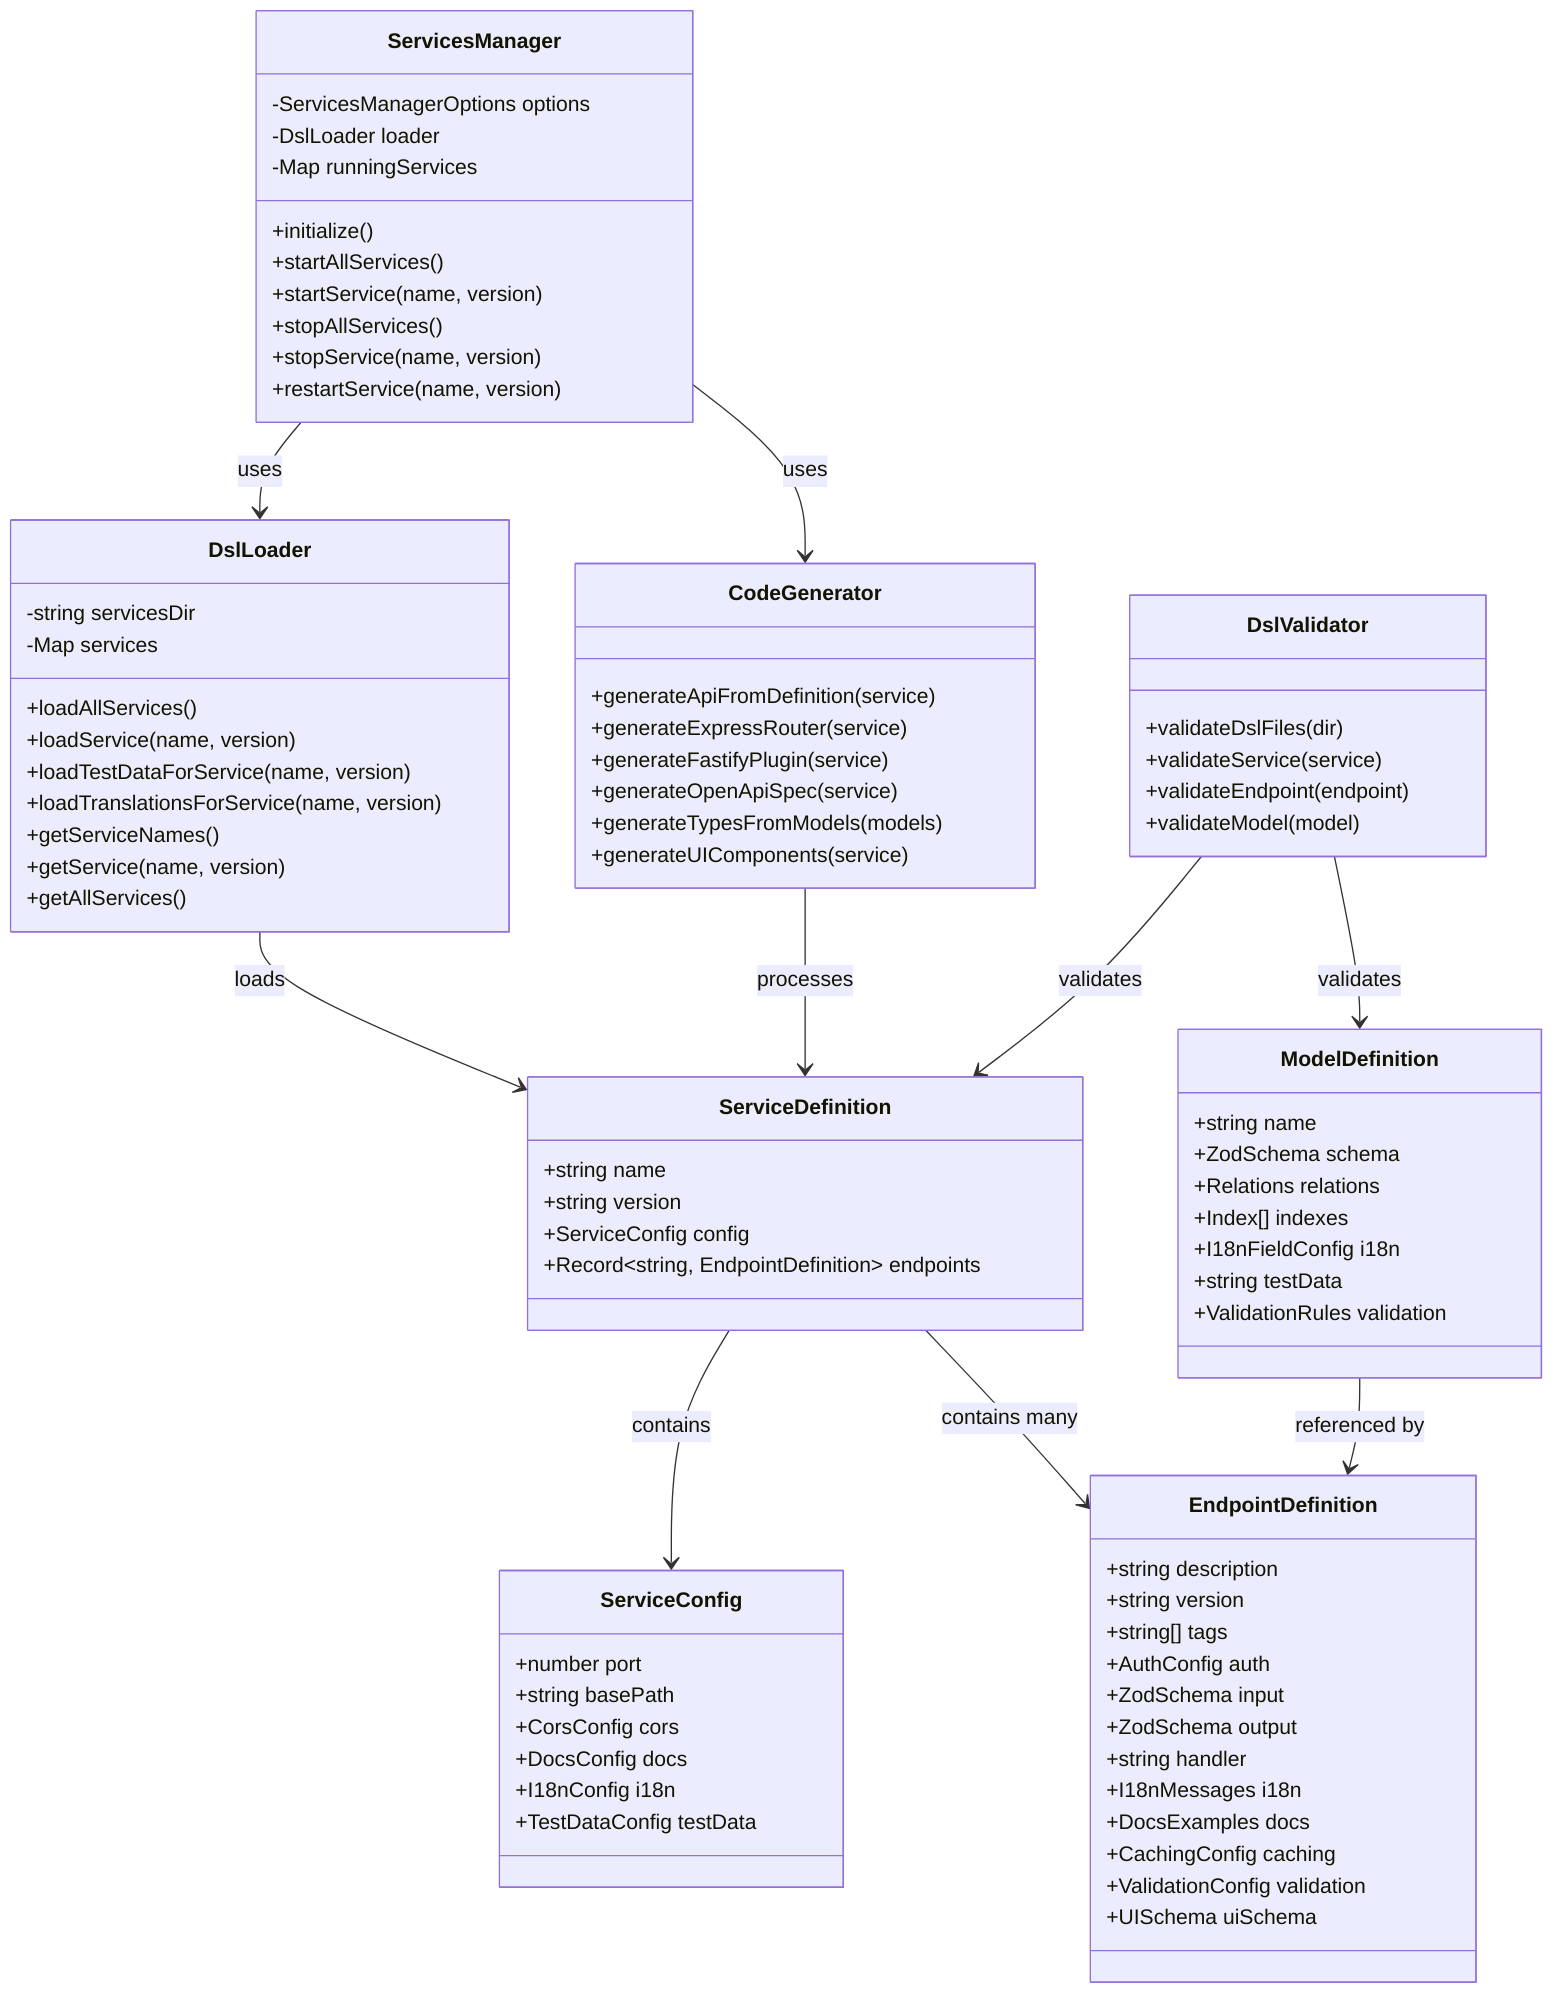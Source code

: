 classDiagram
    class ServiceDefinition {
        +string name
        +string version
        +ServiceConfig config
        +Record~string, EndpointDefinition~ endpoints
    }
    
    class ServiceConfig {
        +number port
        +string basePath
        +CorsConfig cors
        +DocsConfig docs
        +I18nConfig i18n
        +TestDataConfig testData
    }
    
    class EndpointDefinition {
        +string description
        +string version
        +string[] tags
        +AuthConfig auth
        +ZodSchema input
        +ZodSchema output
        +string handler
        +I18nMessages i18n
        +DocsExamples docs
        +CachingConfig caching
        +ValidationConfig validation
        +UISchema uiSchema
    }
    
    class ModelDefinition {
        +string name
        +ZodSchema schema
        +Relations relations
        +Index[] indexes
        +I18nFieldConfig i18n
        +string testData
        +ValidationRules validation
    }
    
    class DslLoader {
        -string servicesDir
        -Map services
        +loadAllServices()
        +loadService(name, version)
        +loadTestDataForService(name, version)
        +loadTranslationsForService(name, version)
        +getServiceNames()
        +getService(name, version)
        +getAllServices()
    }
    
    class ServicesManager {
        -ServicesManagerOptions options
        -DslLoader loader
        -Map runningServices
        +initialize()
        +startAllServices()
        +startService(name, version)
        +stopAllServices()
        +stopService(name, version)
        +restartService(name, version)
    }
    
    class CodeGenerator {
        +generateApiFromDefinition(service)
        +generateExpressRouter(service)
        +generateFastifyPlugin(service)
        +generateOpenApiSpec(service)
        +generateTypesFromModels(models)
        +generateUIComponents(service)
    }
    
    class DslValidator {
        +validateDslFiles(dir)
        +validateService(service)
        +validateEndpoint(endpoint)
        +validateModel(model)
    }
    
    ServiceDefinition --> ServiceConfig : contains
    ServiceDefinition --> EndpointDefinition : contains many
    DslLoader --> ServiceDefinition : loads
    ServicesManager --> DslLoader : uses
    ServicesManager --> CodeGenerator : uses
    CodeGenerator --> ServiceDefinition : processes
    DslValidator --> ServiceDefinition : validates
    DslValidator --> ModelDefinition : validates
    ModelDefinition --> EndpointDefinition : referenced by